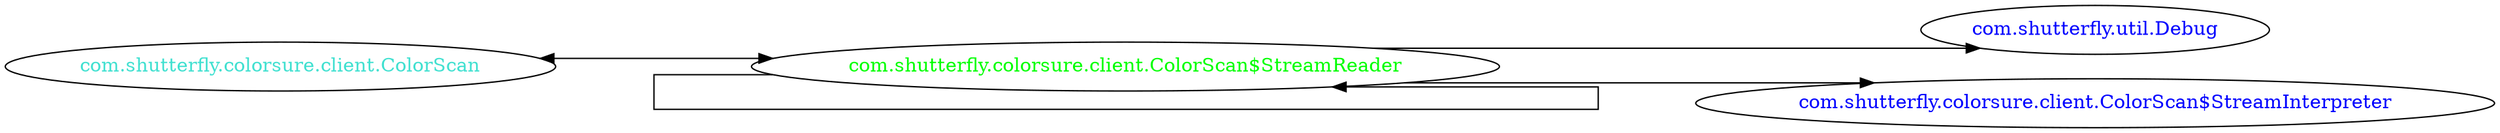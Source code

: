 digraph dependencyGraph {
 concentrate=true;
 ranksep="2.0";
 rankdir="LR"; 
 splines="ortho";
"com.shutterfly.colorsure.client.ColorScan$StreamReader" [fontcolor="red"];
"com.shutterfly.util.Debug" [ fontcolor="blue" ];
"com.shutterfly.colorsure.client.ColorScan$StreamReader"->"com.shutterfly.util.Debug";
"com.shutterfly.colorsure.client.ColorScan$StreamInterpreter" [ fontcolor="blue" ];
"com.shutterfly.colorsure.client.ColorScan$StreamReader"->"com.shutterfly.colorsure.client.ColorScan$StreamInterpreter";
"com.shutterfly.colorsure.client.ColorScan$StreamReader" [ fontcolor="green" ];
"com.shutterfly.colorsure.client.ColorScan$StreamReader"->"com.shutterfly.colorsure.client.ColorScan$StreamReader";
"com.shutterfly.colorsure.client.ColorScan" [ fontcolor="turquoise" ];
"com.shutterfly.colorsure.client.ColorScan"->"com.shutterfly.colorsure.client.ColorScan$StreamReader" [dir=both];
}